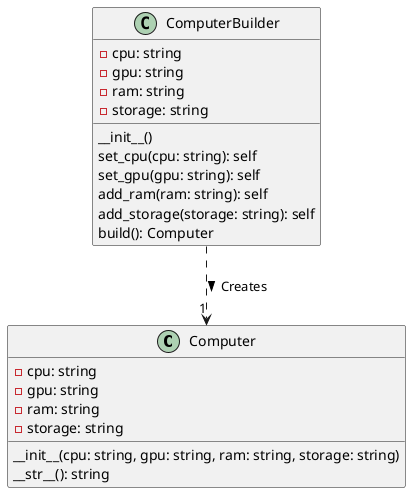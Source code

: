@startuml
class Computer {
  -cpu: string
  -gpu: string
  -ram: string
  -storage: string
  __init__(cpu: string, gpu: string, ram: string, storage: string)
  __str__(): string
}

class ComputerBuilder {
  -cpu: string
  -gpu: string
  -ram: string
  -storage: string
  __init__()
  set_cpu(cpu: string): self
  set_gpu(gpu: string): self
  add_ram(ram: string): self
  add_storage(storage: string): self
  build(): Computer
}

ComputerBuilder ..> "1" Computer : Creates >
@enduml